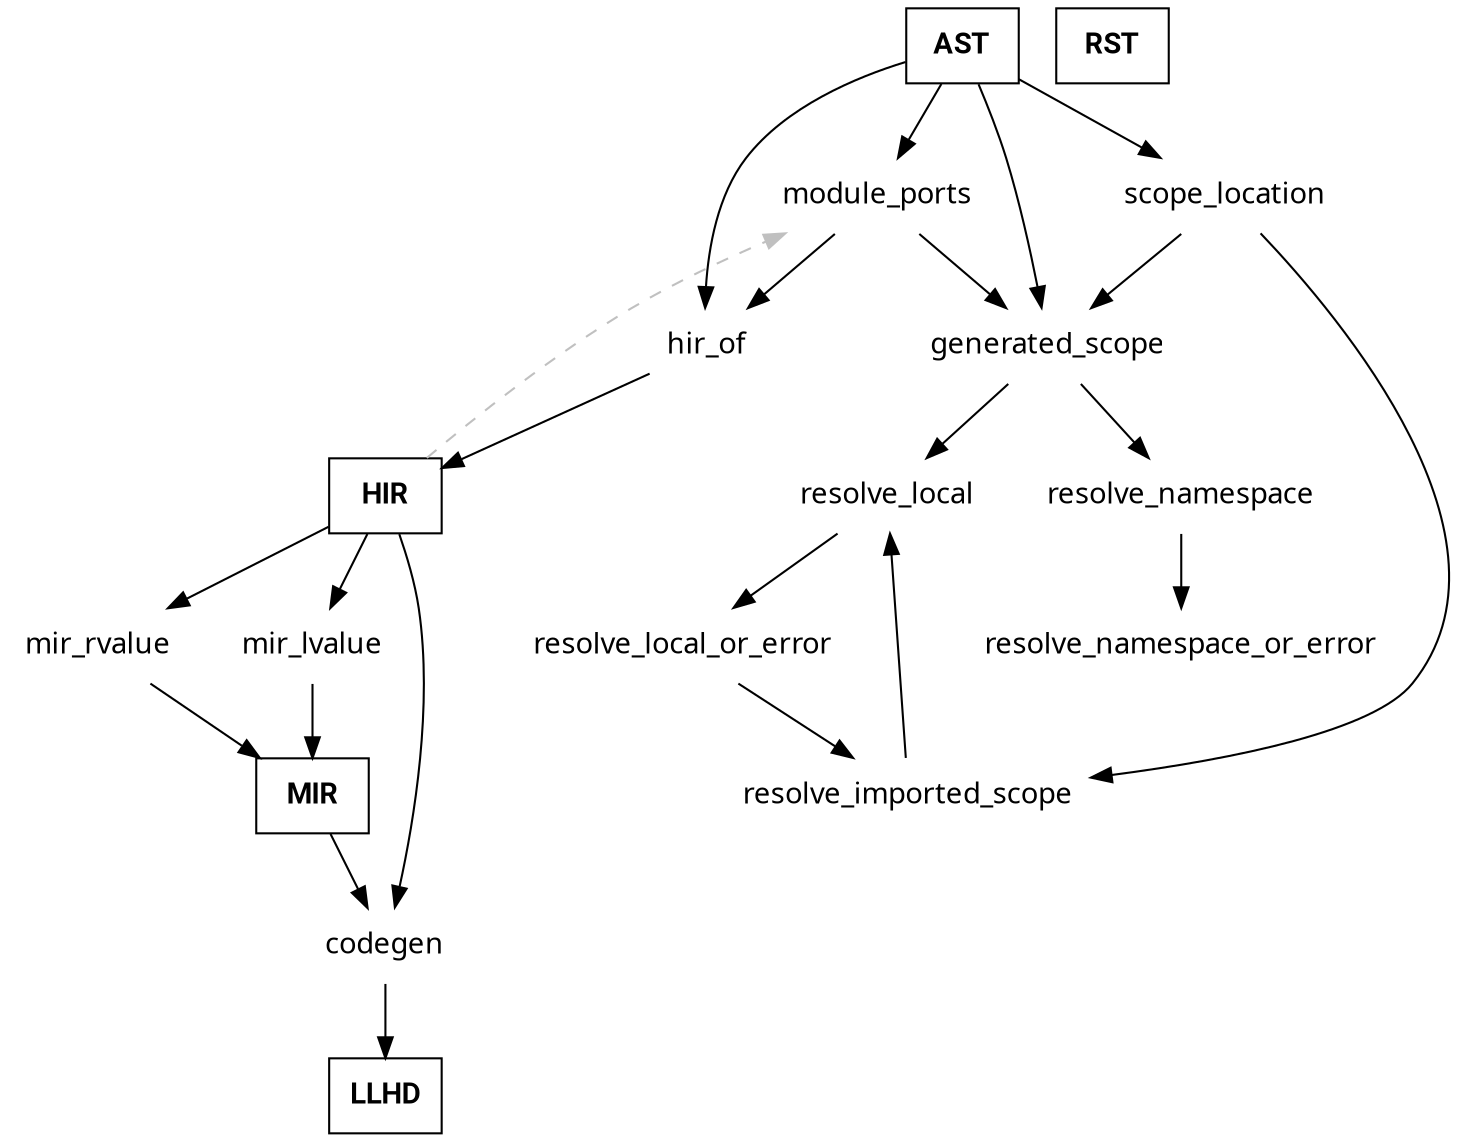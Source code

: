 digraph Queries {
    // Representations
    {
        node [shape=box, fontname="Roboto Bold"];
        AST;
        RST;
        HIR;
        MIR;
        LLHD;
    };

    // Queries
    {
        node [shape=plaintext, fontname="Roboto Mono"];

        // Port List
        AST -> module_ports;
        HIR -> module_ports [style=dashed, color=gray, constraint=false];

        // Resolver
        {AST -> scope_location module_ports} -> generated_scope;
        generated_scope -> resolve_local -> resolve_local_or_error;
        generated_scope -> resolve_namespace -> resolve_namespace_or_error;
        {scope_location resolve_local_or_error} -> resolve_imported_scope -> resolve_local;

        // HIR
        {AST module_ports} -> hir_of -> HIR;

        // MIR
        HIR -> {mir_rvalue mir_lvalue} -> MIR;

        // Codegen
        {HIR MIR} -> codegen -> LLHD;
    }
}
